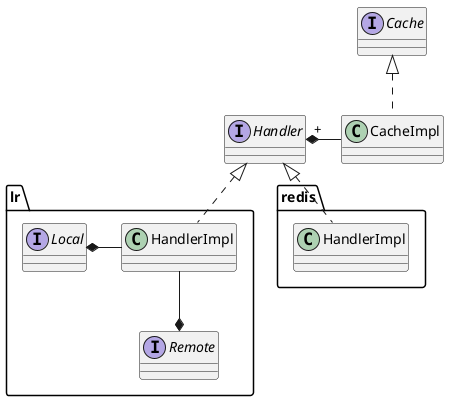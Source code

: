 @startuml

interface Cache
interface Handler
class CacheImpl

Cache <|.. CacheImpl
CacheImpl -l-* "+" Handler

package lr{
interface Local
interface Remote
class lr.HandlerImpl

Handler <|.. lr.HandlerImpl
lr.HandlerImpl -l-* Local
lr.HandlerImpl --* Remote
}

package redis{
class redis.HandlerImpl

Handler <|.. redis.HandlerImpl
}

@enduml